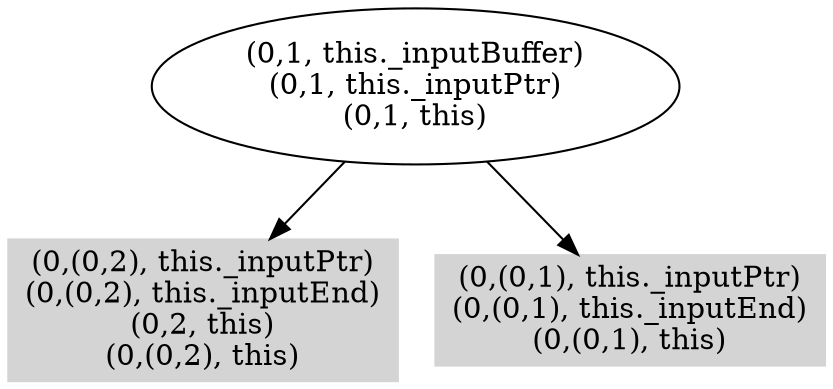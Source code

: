 digraph { 
1982 [shape=box,style=filled,color=".0 .0 .83",label="(0,(0,2), this._inputPtr)\n(0,(0,2), this._inputEnd)\n(0,2, this)\n(0,(0,2), this)"];
1983 [shape=box,style=filled,color=".0 .0 .83",label="(0,(0,1), this._inputPtr)\n(0,(0,1), this._inputEnd)\n(0,(0,1), this)"];
1984 [label="(0,1, this._inputBuffer)\n(0,1, this._inputPtr)\n(0,1, this)"];
1984 -> 1982;
1984 -> 1983;
}